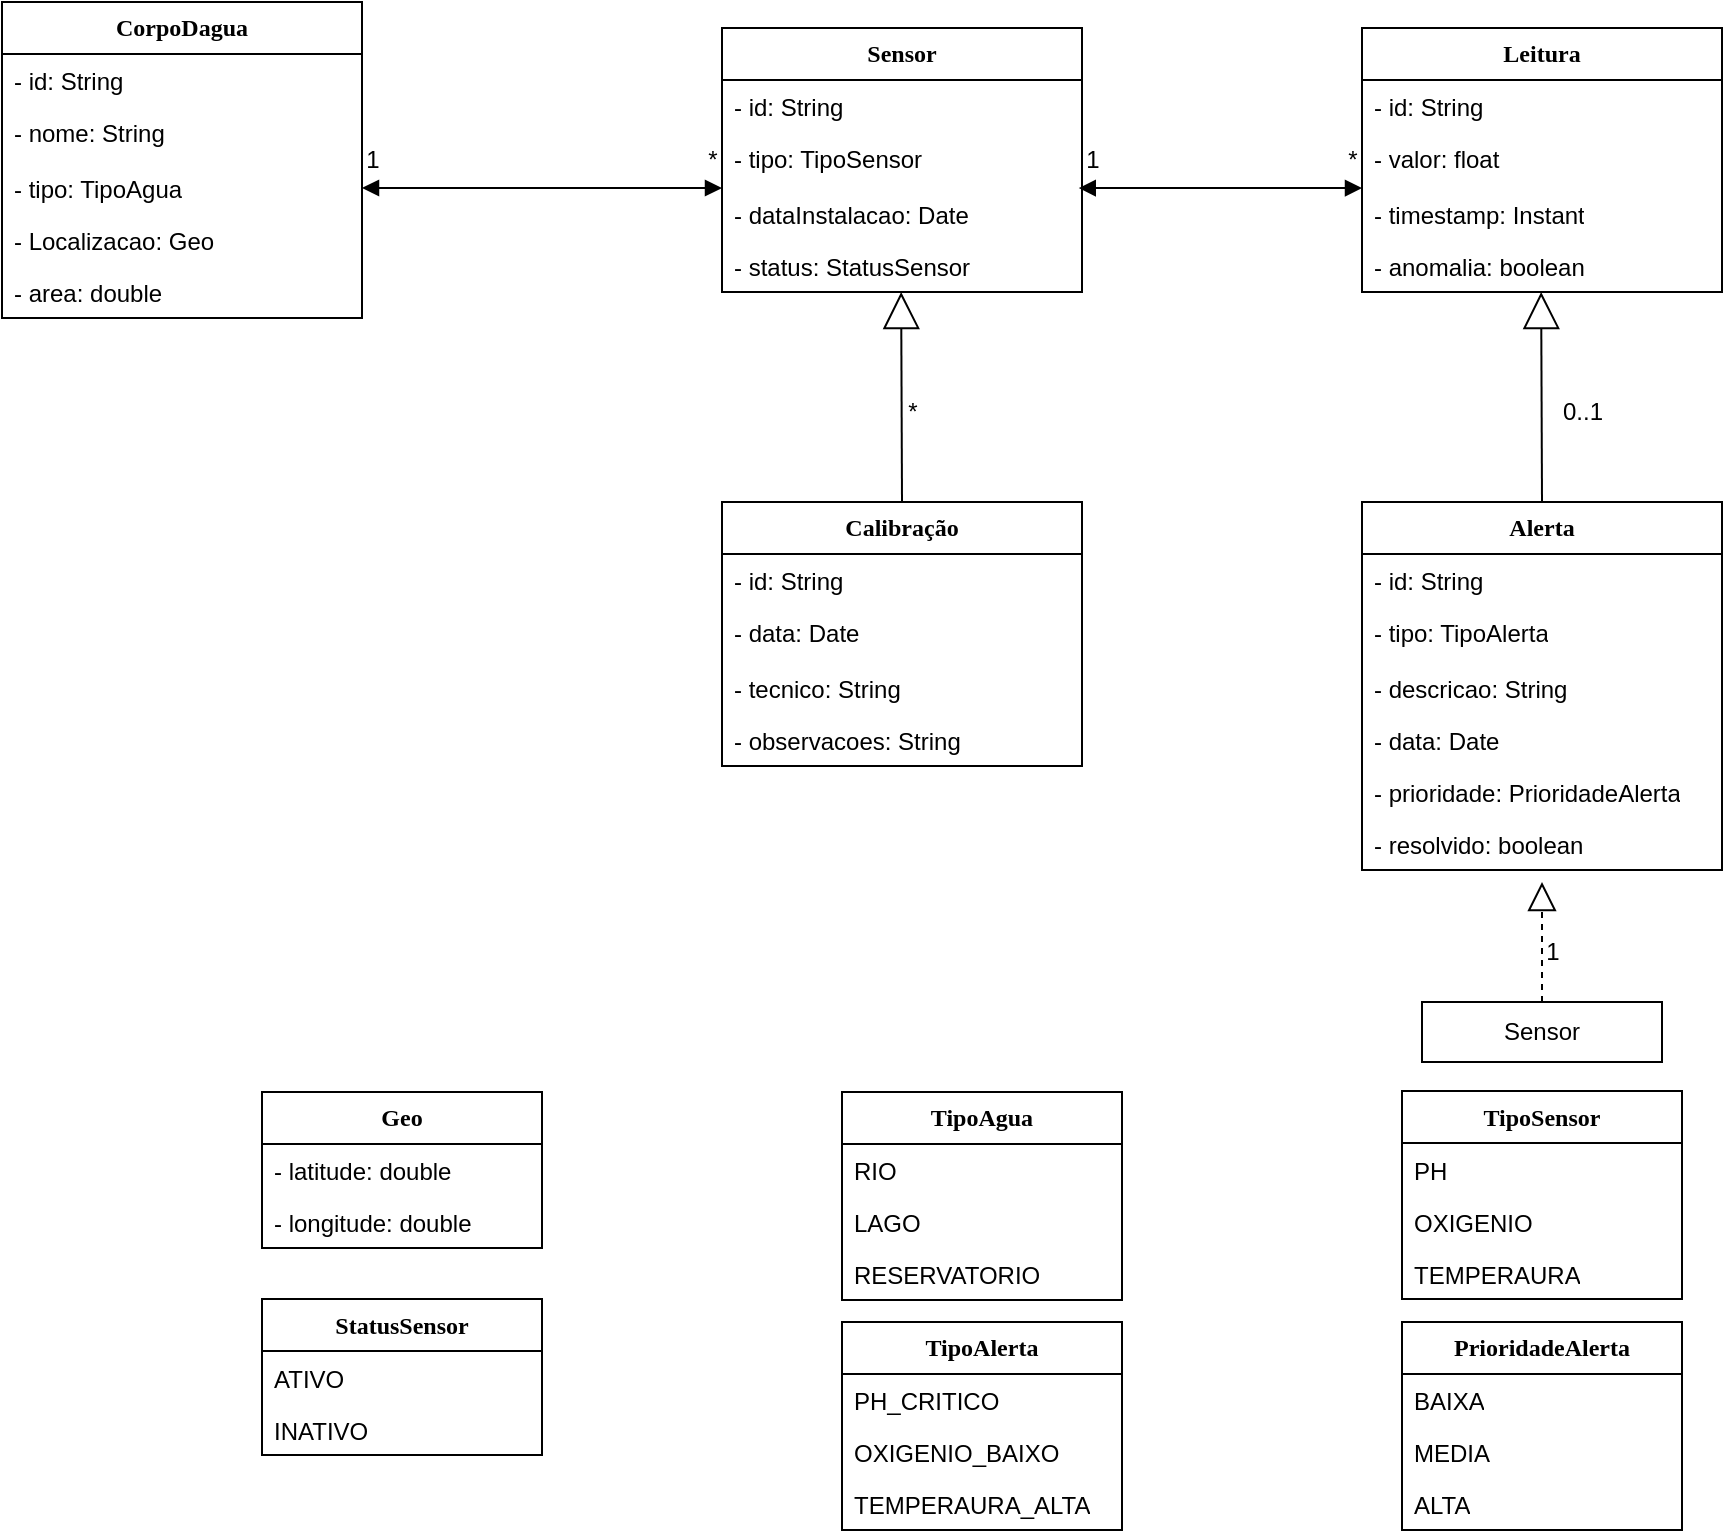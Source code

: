 <mxfile version="27.0.9">
  <diagram name="Página-1" id="DFL7sM-fsHMx-fEbeBFZ">
    <mxGraphModel dx="1246" dy="679" grid="1" gridSize="10" guides="1" tooltips="1" connect="1" arrows="1" fold="1" page="1" pageScale="1" pageWidth="827" pageHeight="1169" background="#ffffff" math="0" shadow="0">
      <root>
        <mxCell id="0" />
        <mxCell id="1" parent="0" />
        <mxCell id="tmJUP3bk9aC3rEKb4qL1-5" value="&lt;b&gt;CorpoDagua&lt;/b&gt;" style="swimlane;fontStyle=0;childLayout=stackLayout;horizontal=1;startSize=26;fillColor=none;horizontalStack=0;resizeParent=1;resizeParentMax=0;resizeLast=0;collapsible=1;marginBottom=0;whiteSpace=wrap;html=1;fontFamily=Georgia;" vertex="1" parent="1">
          <mxGeometry x="40" y="40" width="180" height="158" as="geometry" />
        </mxCell>
        <mxCell id="tmJUP3bk9aC3rEKb4qL1-6" value="- id: String" style="text;strokeColor=none;fillColor=none;align=left;verticalAlign=top;spacingLeft=4;spacingRight=4;overflow=hidden;rotatable=0;points=[[0,0.5],[1,0.5]];portConstraint=eastwest;whiteSpace=wrap;html=1;" vertex="1" parent="tmJUP3bk9aC3rEKb4qL1-5">
          <mxGeometry y="26" width="180" height="26" as="geometry" />
        </mxCell>
        <mxCell id="tmJUP3bk9aC3rEKb4qL1-7" value="- nome: String" style="text;strokeColor=none;fillColor=none;align=left;verticalAlign=top;spacingLeft=4;spacingRight=4;overflow=hidden;rotatable=0;points=[[0,0.5],[1,0.5]];portConstraint=eastwest;whiteSpace=wrap;html=1;" vertex="1" parent="tmJUP3bk9aC3rEKb4qL1-5">
          <mxGeometry y="52" width="180" height="28" as="geometry" />
        </mxCell>
        <mxCell id="tmJUP3bk9aC3rEKb4qL1-8" value="- tipo: TipoAgua" style="text;strokeColor=none;fillColor=none;align=left;verticalAlign=top;spacingLeft=4;spacingRight=4;overflow=hidden;rotatable=0;points=[[0,0.5],[1,0.5]];portConstraint=eastwest;whiteSpace=wrap;html=1;" vertex="1" parent="tmJUP3bk9aC3rEKb4qL1-5">
          <mxGeometry y="80" width="180" height="26" as="geometry" />
        </mxCell>
        <mxCell id="tmJUP3bk9aC3rEKb4qL1-12" value="- Localizacao: Geo" style="text;strokeColor=none;fillColor=none;align=left;verticalAlign=top;spacingLeft=4;spacingRight=4;overflow=hidden;rotatable=0;points=[[0,0.5],[1,0.5]];portConstraint=eastwest;whiteSpace=wrap;html=1;" vertex="1" parent="tmJUP3bk9aC3rEKb4qL1-5">
          <mxGeometry y="106" width="180" height="26" as="geometry" />
        </mxCell>
        <mxCell id="tmJUP3bk9aC3rEKb4qL1-13" value="- area: double" style="text;strokeColor=none;fillColor=none;align=left;verticalAlign=top;spacingLeft=4;spacingRight=4;overflow=hidden;rotatable=0;points=[[0,0.5],[1,0.5]];portConstraint=eastwest;whiteSpace=wrap;html=1;" vertex="1" parent="tmJUP3bk9aC3rEKb4qL1-5">
          <mxGeometry y="132" width="180" height="26" as="geometry" />
        </mxCell>
        <mxCell id="tmJUP3bk9aC3rEKb4qL1-15" value="" style="endArrow=block;startArrow=block;endFill=1;startFill=1;html=1;rounded=0;" edge="1" parent="1">
          <mxGeometry x="0.893" y="13" width="160" relative="1" as="geometry">
            <mxPoint x="220" y="133" as="sourcePoint" />
            <mxPoint x="400" y="133" as="targetPoint" />
            <mxPoint as="offset" />
          </mxGeometry>
        </mxCell>
        <mxCell id="tmJUP3bk9aC3rEKb4qL1-17" value="1" style="text;html=1;align=center;verticalAlign=middle;resizable=0;points=[];autosize=1;strokeColor=none;fillColor=none;" vertex="1" parent="1">
          <mxGeometry x="210" y="104" width="30" height="30" as="geometry" />
        </mxCell>
        <mxCell id="tmJUP3bk9aC3rEKb4qL1-18" value="*" style="text;html=1;align=center;verticalAlign=middle;resizable=0;points=[];autosize=1;strokeColor=none;fillColor=none;" vertex="1" parent="1">
          <mxGeometry x="380" y="104" width="30" height="30" as="geometry" />
        </mxCell>
        <mxCell id="tmJUP3bk9aC3rEKb4qL1-23" value="&lt;b&gt;Sensor&lt;/b&gt;" style="swimlane;fontStyle=0;childLayout=stackLayout;horizontal=1;startSize=26;fillColor=none;horizontalStack=0;resizeParent=1;resizeParentMax=0;resizeLast=0;collapsible=1;marginBottom=0;whiteSpace=wrap;html=1;fontFamily=Georgia;" vertex="1" parent="1">
          <mxGeometry x="400" y="53" width="180" height="132" as="geometry">
            <mxRectangle x="400" y="53" width="80" height="30" as="alternateBounds" />
          </mxGeometry>
        </mxCell>
        <mxCell id="tmJUP3bk9aC3rEKb4qL1-24" value="- id: String" style="text;strokeColor=none;fillColor=none;align=left;verticalAlign=top;spacingLeft=4;spacingRight=4;overflow=hidden;rotatable=0;points=[[0,0.5],[1,0.5]];portConstraint=eastwest;whiteSpace=wrap;html=1;" vertex="1" parent="tmJUP3bk9aC3rEKb4qL1-23">
          <mxGeometry y="26" width="180" height="26" as="geometry" />
        </mxCell>
        <mxCell id="tmJUP3bk9aC3rEKb4qL1-25" value="- tipo: TipoSensor" style="text;strokeColor=none;fillColor=none;align=left;verticalAlign=top;spacingLeft=4;spacingRight=4;overflow=hidden;rotatable=0;points=[[0,0.5],[1,0.5]];portConstraint=eastwest;whiteSpace=wrap;html=1;" vertex="1" parent="tmJUP3bk9aC3rEKb4qL1-23">
          <mxGeometry y="52" width="180" height="28" as="geometry" />
        </mxCell>
        <mxCell id="tmJUP3bk9aC3rEKb4qL1-39" value="" style="endArrow=block;startArrow=block;endFill=1;startFill=1;html=1;rounded=0;exitX=0.991;exitY=1.002;exitDx=0;exitDy=0;exitPerimeter=0;" edge="1" parent="tmJUP3bk9aC3rEKb4qL1-23" source="tmJUP3bk9aC3rEKb4qL1-25">
          <mxGeometry x="0.893" y="13" width="160" relative="1" as="geometry">
            <mxPoint x="140" y="80" as="sourcePoint" />
            <mxPoint x="320" y="80" as="targetPoint" />
            <mxPoint as="offset" />
          </mxGeometry>
        </mxCell>
        <mxCell id="tmJUP3bk9aC3rEKb4qL1-26" value="- dataInstalacao: Date" style="text;strokeColor=none;fillColor=none;align=left;verticalAlign=top;spacingLeft=4;spacingRight=4;overflow=hidden;rotatable=0;points=[[0,0.5],[1,0.5]];portConstraint=eastwest;whiteSpace=wrap;html=1;" vertex="1" parent="tmJUP3bk9aC3rEKb4qL1-23">
          <mxGeometry y="80" width="180" height="26" as="geometry" />
        </mxCell>
        <mxCell id="tmJUP3bk9aC3rEKb4qL1-27" value="- status: StatusSensor" style="text;strokeColor=none;fillColor=none;align=left;verticalAlign=top;spacingLeft=4;spacingRight=4;overflow=hidden;rotatable=0;points=[[0,0.5],[1,0.5]];portConstraint=eastwest;whiteSpace=wrap;html=1;" vertex="1" parent="tmJUP3bk9aC3rEKb4qL1-23">
          <mxGeometry y="106" width="180" height="26" as="geometry" />
        </mxCell>
        <mxCell id="tmJUP3bk9aC3rEKb4qL1-30" value="&lt;b&gt;Leitura&lt;/b&gt;" style="swimlane;fontStyle=0;childLayout=stackLayout;horizontal=1;startSize=26;fillColor=none;horizontalStack=0;resizeParent=1;resizeParentMax=0;resizeLast=0;collapsible=1;marginBottom=0;whiteSpace=wrap;html=1;fontFamily=Georgia;" vertex="1" parent="1">
          <mxGeometry x="720" y="53" width="180" height="132" as="geometry" />
        </mxCell>
        <mxCell id="tmJUP3bk9aC3rEKb4qL1-31" value="- id: String" style="text;strokeColor=none;fillColor=none;align=left;verticalAlign=top;spacingLeft=4;spacingRight=4;overflow=hidden;rotatable=0;points=[[0,0.5],[1,0.5]];portConstraint=eastwest;whiteSpace=wrap;html=1;" vertex="1" parent="tmJUP3bk9aC3rEKb4qL1-30">
          <mxGeometry y="26" width="180" height="26" as="geometry" />
        </mxCell>
        <mxCell id="tmJUP3bk9aC3rEKb4qL1-32" value="- valor: float" style="text;strokeColor=none;fillColor=none;align=left;verticalAlign=top;spacingLeft=4;spacingRight=4;overflow=hidden;rotatable=0;points=[[0,0.5],[1,0.5]];portConstraint=eastwest;whiteSpace=wrap;html=1;" vertex="1" parent="tmJUP3bk9aC3rEKb4qL1-30">
          <mxGeometry y="52" width="180" height="28" as="geometry" />
        </mxCell>
        <mxCell id="tmJUP3bk9aC3rEKb4qL1-33" value="- timestamp: Instant" style="text;strokeColor=none;fillColor=none;align=left;verticalAlign=top;spacingLeft=4;spacingRight=4;overflow=hidden;rotatable=0;points=[[0,0.5],[1,0.5]];portConstraint=eastwest;whiteSpace=wrap;html=1;" vertex="1" parent="tmJUP3bk9aC3rEKb4qL1-30">
          <mxGeometry y="80" width="180" height="26" as="geometry" />
        </mxCell>
        <mxCell id="tmJUP3bk9aC3rEKb4qL1-34" value="- anomalia: boolean" style="text;strokeColor=none;fillColor=none;align=left;verticalAlign=top;spacingLeft=4;spacingRight=4;overflow=hidden;rotatable=0;points=[[0,0.5],[1,0.5]];portConstraint=eastwest;whiteSpace=wrap;html=1;" vertex="1" parent="tmJUP3bk9aC3rEKb4qL1-30">
          <mxGeometry y="106" width="180" height="26" as="geometry" />
        </mxCell>
        <mxCell id="tmJUP3bk9aC3rEKb4qL1-36" value="*" style="text;html=1;align=center;verticalAlign=middle;resizable=0;points=[];autosize=1;strokeColor=none;fillColor=none;" vertex="1" parent="1">
          <mxGeometry x="700" y="104" width="30" height="30" as="geometry" />
        </mxCell>
        <mxCell id="tmJUP3bk9aC3rEKb4qL1-35" value="1" style="text;html=1;align=center;verticalAlign=middle;resizable=0;points=[];autosize=1;strokeColor=none;fillColor=none;" vertex="1" parent="1">
          <mxGeometry x="570" y="104" width="30" height="30" as="geometry" />
        </mxCell>
        <mxCell id="tmJUP3bk9aC3rEKb4qL1-40" value="" style="endArrow=block;endSize=16;endFill=0;html=1;rounded=0;" edge="1" parent="1">
          <mxGeometry width="160" relative="1" as="geometry">
            <mxPoint x="490" y="290" as="sourcePoint" />
            <mxPoint x="489.58" y="185" as="targetPoint" />
          </mxGeometry>
        </mxCell>
        <mxCell id="tmJUP3bk9aC3rEKb4qL1-41" value="&lt;b&gt;Calibração&lt;/b&gt;" style="swimlane;fontStyle=0;childLayout=stackLayout;horizontal=1;startSize=26;fillColor=none;horizontalStack=0;resizeParent=1;resizeParentMax=0;resizeLast=0;collapsible=1;marginBottom=0;whiteSpace=wrap;html=1;fontFamily=Georgia;" vertex="1" parent="1">
          <mxGeometry x="400" y="290" width="180" height="132" as="geometry">
            <mxRectangle x="400" y="53" width="80" height="30" as="alternateBounds" />
          </mxGeometry>
        </mxCell>
        <mxCell id="tmJUP3bk9aC3rEKb4qL1-42" value="- id: String" style="text;strokeColor=none;fillColor=none;align=left;verticalAlign=top;spacingLeft=4;spacingRight=4;overflow=hidden;rotatable=0;points=[[0,0.5],[1,0.5]];portConstraint=eastwest;whiteSpace=wrap;html=1;" vertex="1" parent="tmJUP3bk9aC3rEKb4qL1-41">
          <mxGeometry y="26" width="180" height="26" as="geometry" />
        </mxCell>
        <mxCell id="tmJUP3bk9aC3rEKb4qL1-43" value="- data: Date" style="text;strokeColor=none;fillColor=none;align=left;verticalAlign=top;spacingLeft=4;spacingRight=4;overflow=hidden;rotatable=0;points=[[0,0.5],[1,0.5]];portConstraint=eastwest;whiteSpace=wrap;html=1;" vertex="1" parent="tmJUP3bk9aC3rEKb4qL1-41">
          <mxGeometry y="52" width="180" height="28" as="geometry" />
        </mxCell>
        <mxCell id="tmJUP3bk9aC3rEKb4qL1-45" value="- tecnico: String" style="text;strokeColor=none;fillColor=none;align=left;verticalAlign=top;spacingLeft=4;spacingRight=4;overflow=hidden;rotatable=0;points=[[0,0.5],[1,0.5]];portConstraint=eastwest;whiteSpace=wrap;html=1;" vertex="1" parent="tmJUP3bk9aC3rEKb4qL1-41">
          <mxGeometry y="80" width="180" height="26" as="geometry" />
        </mxCell>
        <mxCell id="tmJUP3bk9aC3rEKb4qL1-46" value="- observacoes: String" style="text;strokeColor=none;fillColor=none;align=left;verticalAlign=top;spacingLeft=4;spacingRight=4;overflow=hidden;rotatable=0;points=[[0,0.5],[1,0.5]];portConstraint=eastwest;whiteSpace=wrap;html=1;" vertex="1" parent="tmJUP3bk9aC3rEKb4qL1-41">
          <mxGeometry y="106" width="180" height="26" as="geometry" />
        </mxCell>
        <mxCell id="tmJUP3bk9aC3rEKb4qL1-47" value="*" style="text;html=1;align=center;verticalAlign=middle;resizable=0;points=[];autosize=1;strokeColor=none;fillColor=none;" vertex="1" parent="1">
          <mxGeometry x="480" y="230" width="30" height="30" as="geometry" />
        </mxCell>
        <mxCell id="tmJUP3bk9aC3rEKb4qL1-48" value="&lt;b&gt;Alerta&lt;/b&gt;" style="swimlane;fontStyle=0;childLayout=stackLayout;horizontal=1;startSize=26;fillColor=none;horizontalStack=0;resizeParent=1;resizeParentMax=0;resizeLast=0;collapsible=1;marginBottom=0;whiteSpace=wrap;html=1;fontFamily=Georgia;" vertex="1" parent="1">
          <mxGeometry x="720" y="290" width="180" height="184" as="geometry">
            <mxRectangle x="400" y="53" width="80" height="30" as="alternateBounds" />
          </mxGeometry>
        </mxCell>
        <mxCell id="tmJUP3bk9aC3rEKb4qL1-49" value="- id: String" style="text;strokeColor=none;fillColor=none;align=left;verticalAlign=top;spacingLeft=4;spacingRight=4;overflow=hidden;rotatable=0;points=[[0,0.5],[1,0.5]];portConstraint=eastwest;whiteSpace=wrap;html=1;" vertex="1" parent="tmJUP3bk9aC3rEKb4qL1-48">
          <mxGeometry y="26" width="180" height="26" as="geometry" />
        </mxCell>
        <mxCell id="tmJUP3bk9aC3rEKb4qL1-50" value="- tipo: TipoAlerta" style="text;strokeColor=none;fillColor=none;align=left;verticalAlign=top;spacingLeft=4;spacingRight=4;overflow=hidden;rotatable=0;points=[[0,0.5],[1,0.5]];portConstraint=eastwest;whiteSpace=wrap;html=1;" vertex="1" parent="tmJUP3bk9aC3rEKb4qL1-48">
          <mxGeometry y="52" width="180" height="28" as="geometry" />
        </mxCell>
        <mxCell id="tmJUP3bk9aC3rEKb4qL1-51" value="- descricao: String" style="text;strokeColor=none;fillColor=none;align=left;verticalAlign=top;spacingLeft=4;spacingRight=4;overflow=hidden;rotatable=0;points=[[0,0.5],[1,0.5]];portConstraint=eastwest;whiteSpace=wrap;html=1;" vertex="1" parent="tmJUP3bk9aC3rEKb4qL1-48">
          <mxGeometry y="80" width="180" height="26" as="geometry" />
        </mxCell>
        <mxCell id="tmJUP3bk9aC3rEKb4qL1-52" value="- data: Date" style="text;strokeColor=none;fillColor=none;align=left;verticalAlign=top;spacingLeft=4;spacingRight=4;overflow=hidden;rotatable=0;points=[[0,0.5],[1,0.5]];portConstraint=eastwest;whiteSpace=wrap;html=1;" vertex="1" parent="tmJUP3bk9aC3rEKb4qL1-48">
          <mxGeometry y="106" width="180" height="26" as="geometry" />
        </mxCell>
        <mxCell id="tmJUP3bk9aC3rEKb4qL1-55" value="- prioridade: PrioridadeAlerta" style="text;strokeColor=none;fillColor=none;align=left;verticalAlign=top;spacingLeft=4;spacingRight=4;overflow=hidden;rotatable=0;points=[[0,0.5],[1,0.5]];portConstraint=eastwest;whiteSpace=wrap;html=1;" vertex="1" parent="tmJUP3bk9aC3rEKb4qL1-48">
          <mxGeometry y="132" width="180" height="26" as="geometry" />
        </mxCell>
        <mxCell id="tmJUP3bk9aC3rEKb4qL1-56" value="- resolvido: boolean" style="text;strokeColor=none;fillColor=none;align=left;verticalAlign=top;spacingLeft=4;spacingRight=4;overflow=hidden;rotatable=0;points=[[0,0.5],[1,0.5]];portConstraint=eastwest;whiteSpace=wrap;html=1;" vertex="1" parent="tmJUP3bk9aC3rEKb4qL1-48">
          <mxGeometry y="158" width="180" height="26" as="geometry" />
        </mxCell>
        <mxCell id="tmJUP3bk9aC3rEKb4qL1-53" value="" style="endArrow=block;endSize=16;endFill=0;html=1;rounded=0;" edge="1" parent="1">
          <mxGeometry width="160" relative="1" as="geometry">
            <mxPoint x="810.0" y="290" as="sourcePoint" />
            <mxPoint x="809.58" y="185" as="targetPoint" />
          </mxGeometry>
        </mxCell>
        <mxCell id="tmJUP3bk9aC3rEKb4qL1-54" value="0..1" style="text;html=1;align=center;verticalAlign=middle;resizable=0;points=[];autosize=1;strokeColor=none;fillColor=none;" vertex="1" parent="1">
          <mxGeometry x="810" y="230" width="40" height="30" as="geometry" />
        </mxCell>
        <mxCell id="tmJUP3bk9aC3rEKb4qL1-57" value="" style="endArrow=block;dashed=1;endFill=0;endSize=12;html=1;rounded=0;" edge="1" parent="1">
          <mxGeometry width="160" relative="1" as="geometry">
            <mxPoint x="810" y="540" as="sourcePoint" />
            <mxPoint x="810" y="480" as="targetPoint" />
          </mxGeometry>
        </mxCell>
        <mxCell id="tmJUP3bk9aC3rEKb4qL1-58" value="1" style="text;html=1;align=center;verticalAlign=middle;resizable=0;points=[];autosize=1;strokeColor=none;fillColor=none;" vertex="1" parent="1">
          <mxGeometry x="800" y="500" width="30" height="30" as="geometry" />
        </mxCell>
        <mxCell id="tmJUP3bk9aC3rEKb4qL1-60" value="Sensor" style="rounded=0;whiteSpace=wrap;html=1;" vertex="1" parent="1">
          <mxGeometry x="750" y="540" width="120" height="30" as="geometry" />
        </mxCell>
        <mxCell id="tmJUP3bk9aC3rEKb4qL1-61" value="&lt;b&gt;&lt;font face=&quot;Georgia&quot;&gt;TipoSensor&lt;/font&gt;&lt;/b&gt;" style="swimlane;fontStyle=0;childLayout=stackLayout;horizontal=1;startSize=26;fillColor=none;horizontalStack=0;resizeParent=1;resizeParentMax=0;resizeLast=0;collapsible=1;marginBottom=0;whiteSpace=wrap;html=1;" vertex="1" parent="1">
          <mxGeometry x="740" y="584.5" width="140" height="104" as="geometry" />
        </mxCell>
        <mxCell id="tmJUP3bk9aC3rEKb4qL1-62" value="PH" style="text;strokeColor=none;fillColor=none;align=left;verticalAlign=top;spacingLeft=4;spacingRight=4;overflow=hidden;rotatable=0;points=[[0,0.5],[1,0.5]];portConstraint=eastwest;whiteSpace=wrap;html=1;" vertex="1" parent="tmJUP3bk9aC3rEKb4qL1-61">
          <mxGeometry y="26" width="140" height="26" as="geometry" />
        </mxCell>
        <mxCell id="tmJUP3bk9aC3rEKb4qL1-63" value="OXIGENIO" style="text;strokeColor=none;fillColor=none;align=left;verticalAlign=top;spacingLeft=4;spacingRight=4;overflow=hidden;rotatable=0;points=[[0,0.5],[1,0.5]];portConstraint=eastwest;whiteSpace=wrap;html=1;" vertex="1" parent="tmJUP3bk9aC3rEKb4qL1-61">
          <mxGeometry y="52" width="140" height="26" as="geometry" />
        </mxCell>
        <mxCell id="tmJUP3bk9aC3rEKb4qL1-64" value="TEMPERAURA" style="text;strokeColor=none;fillColor=none;align=left;verticalAlign=top;spacingLeft=4;spacingRight=4;overflow=hidden;rotatable=0;points=[[0,0.5],[1,0.5]];portConstraint=eastwest;whiteSpace=wrap;html=1;" vertex="1" parent="tmJUP3bk9aC3rEKb4qL1-61">
          <mxGeometry y="78" width="140" height="26" as="geometry" />
        </mxCell>
        <mxCell id="tmJUP3bk9aC3rEKb4qL1-65" value="&lt;font face=&quot;Georgia&quot;&gt;&lt;b&gt;PrioridadeAlerta&lt;/b&gt;&lt;/font&gt;" style="swimlane;fontStyle=0;childLayout=stackLayout;horizontal=1;startSize=26;fillColor=none;horizontalStack=0;resizeParent=1;resizeParentMax=0;resizeLast=0;collapsible=1;marginBottom=0;whiteSpace=wrap;html=1;" vertex="1" parent="1">
          <mxGeometry x="740" y="700" width="140" height="104" as="geometry" />
        </mxCell>
        <mxCell id="tmJUP3bk9aC3rEKb4qL1-66" value="BAIXA" style="text;strokeColor=none;fillColor=none;align=left;verticalAlign=top;spacingLeft=4;spacingRight=4;overflow=hidden;rotatable=0;points=[[0,0.5],[1,0.5]];portConstraint=eastwest;whiteSpace=wrap;html=1;" vertex="1" parent="tmJUP3bk9aC3rEKb4qL1-65">
          <mxGeometry y="26" width="140" height="26" as="geometry" />
        </mxCell>
        <mxCell id="tmJUP3bk9aC3rEKb4qL1-67" value="MEDIA" style="text;strokeColor=none;fillColor=none;align=left;verticalAlign=top;spacingLeft=4;spacingRight=4;overflow=hidden;rotatable=0;points=[[0,0.5],[1,0.5]];portConstraint=eastwest;whiteSpace=wrap;html=1;" vertex="1" parent="tmJUP3bk9aC3rEKb4qL1-65">
          <mxGeometry y="52" width="140" height="26" as="geometry" />
        </mxCell>
        <mxCell id="tmJUP3bk9aC3rEKb4qL1-68" value="ALTA" style="text;strokeColor=none;fillColor=none;align=left;verticalAlign=top;spacingLeft=4;spacingRight=4;overflow=hidden;rotatable=0;points=[[0,0.5],[1,0.5]];portConstraint=eastwest;whiteSpace=wrap;html=1;" vertex="1" parent="tmJUP3bk9aC3rEKb4qL1-65">
          <mxGeometry y="78" width="140" height="26" as="geometry" />
        </mxCell>
        <mxCell id="tmJUP3bk9aC3rEKb4qL1-69" value="&lt;b&gt;&lt;font face=&quot;Georgia&quot;&gt;TipoAgua&lt;/font&gt;&lt;/b&gt;" style="swimlane;fontStyle=0;childLayout=stackLayout;horizontal=1;startSize=26;fillColor=none;horizontalStack=0;resizeParent=1;resizeParentMax=0;resizeLast=0;collapsible=1;marginBottom=0;whiteSpace=wrap;html=1;" vertex="1" parent="1">
          <mxGeometry x="460" y="585" width="140" height="104" as="geometry" />
        </mxCell>
        <mxCell id="tmJUP3bk9aC3rEKb4qL1-70" value="RIO" style="text;strokeColor=none;fillColor=none;align=left;verticalAlign=top;spacingLeft=4;spacingRight=4;overflow=hidden;rotatable=0;points=[[0,0.5],[1,0.5]];portConstraint=eastwest;whiteSpace=wrap;html=1;" vertex="1" parent="tmJUP3bk9aC3rEKb4qL1-69">
          <mxGeometry y="26" width="140" height="26" as="geometry" />
        </mxCell>
        <mxCell id="tmJUP3bk9aC3rEKb4qL1-71" value="LAGO" style="text;strokeColor=none;fillColor=none;align=left;verticalAlign=top;spacingLeft=4;spacingRight=4;overflow=hidden;rotatable=0;points=[[0,0.5],[1,0.5]];portConstraint=eastwest;whiteSpace=wrap;html=1;" vertex="1" parent="tmJUP3bk9aC3rEKb4qL1-69">
          <mxGeometry y="52" width="140" height="26" as="geometry" />
        </mxCell>
        <mxCell id="tmJUP3bk9aC3rEKb4qL1-72" value="RESERVATORIO" style="text;strokeColor=none;fillColor=none;align=left;verticalAlign=top;spacingLeft=4;spacingRight=4;overflow=hidden;rotatable=0;points=[[0,0.5],[1,0.5]];portConstraint=eastwest;whiteSpace=wrap;html=1;" vertex="1" parent="tmJUP3bk9aC3rEKb4qL1-69">
          <mxGeometry y="78" width="140" height="26" as="geometry" />
        </mxCell>
        <mxCell id="tmJUP3bk9aC3rEKb4qL1-73" value="&lt;font face=&quot;Georgia&quot;&gt;&lt;b&gt;TipoAlerta&lt;/b&gt;&lt;/font&gt;" style="swimlane;fontStyle=0;childLayout=stackLayout;horizontal=1;startSize=26;fillColor=none;horizontalStack=0;resizeParent=1;resizeParentMax=0;resizeLast=0;collapsible=1;marginBottom=0;whiteSpace=wrap;html=1;" vertex="1" parent="1">
          <mxGeometry x="460" y="700" width="140" height="104" as="geometry" />
        </mxCell>
        <mxCell id="tmJUP3bk9aC3rEKb4qL1-74" value="PH_CRITICO" style="text;strokeColor=none;fillColor=none;align=left;verticalAlign=top;spacingLeft=4;spacingRight=4;overflow=hidden;rotatable=0;points=[[0,0.5],[1,0.5]];portConstraint=eastwest;whiteSpace=wrap;html=1;" vertex="1" parent="tmJUP3bk9aC3rEKb4qL1-73">
          <mxGeometry y="26" width="140" height="26" as="geometry" />
        </mxCell>
        <mxCell id="tmJUP3bk9aC3rEKb4qL1-75" value="OXIGENIO_BAIXO" style="text;strokeColor=none;fillColor=none;align=left;verticalAlign=top;spacingLeft=4;spacingRight=4;overflow=hidden;rotatable=0;points=[[0,0.5],[1,0.5]];portConstraint=eastwest;whiteSpace=wrap;html=1;" vertex="1" parent="tmJUP3bk9aC3rEKb4qL1-73">
          <mxGeometry y="52" width="140" height="26" as="geometry" />
        </mxCell>
        <mxCell id="tmJUP3bk9aC3rEKb4qL1-76" value="TEMPERAURA_ALTA" style="text;strokeColor=none;fillColor=none;align=left;verticalAlign=top;spacingLeft=4;spacingRight=4;overflow=hidden;rotatable=0;points=[[0,0.5],[1,0.5]];portConstraint=eastwest;whiteSpace=wrap;html=1;" vertex="1" parent="tmJUP3bk9aC3rEKb4qL1-73">
          <mxGeometry y="78" width="140" height="26" as="geometry" />
        </mxCell>
        <mxCell id="tmJUP3bk9aC3rEKb4qL1-77" value="&lt;font face=&quot;Georgia&quot;&gt;&lt;b&gt;Geo&lt;/b&gt;&lt;/font&gt;" style="swimlane;fontStyle=0;childLayout=stackLayout;horizontal=1;startSize=26;fillColor=none;horizontalStack=0;resizeParent=1;resizeParentMax=0;resizeLast=0;collapsible=1;marginBottom=0;whiteSpace=wrap;html=1;" vertex="1" parent="1">
          <mxGeometry x="170" y="585" width="140" height="78" as="geometry" />
        </mxCell>
        <mxCell id="tmJUP3bk9aC3rEKb4qL1-78" value="- latitude: double" style="text;strokeColor=none;fillColor=none;align=left;verticalAlign=top;spacingLeft=4;spacingRight=4;overflow=hidden;rotatable=0;points=[[0,0.5],[1,0.5]];portConstraint=eastwest;whiteSpace=wrap;html=1;" vertex="1" parent="tmJUP3bk9aC3rEKb4qL1-77">
          <mxGeometry y="26" width="140" height="26" as="geometry" />
        </mxCell>
        <mxCell id="tmJUP3bk9aC3rEKb4qL1-79" value="- longitude: double" style="text;strokeColor=none;fillColor=none;align=left;verticalAlign=top;spacingLeft=4;spacingRight=4;overflow=hidden;rotatable=0;points=[[0,0.5],[1,0.5]];portConstraint=eastwest;whiteSpace=wrap;html=1;" vertex="1" parent="tmJUP3bk9aC3rEKb4qL1-77">
          <mxGeometry y="52" width="140" height="26" as="geometry" />
        </mxCell>
        <mxCell id="tmJUP3bk9aC3rEKb4qL1-81" value="&lt;font face=&quot;Georgia&quot;&gt;&lt;b&gt;StatusSensor&lt;/b&gt;&lt;/font&gt;" style="swimlane;fontStyle=0;childLayout=stackLayout;horizontal=1;startSize=26;fillColor=none;horizontalStack=0;resizeParent=1;resizeParentMax=0;resizeLast=0;collapsible=1;marginBottom=0;whiteSpace=wrap;html=1;" vertex="1" parent="1">
          <mxGeometry x="170" y="688.5" width="140" height="78" as="geometry" />
        </mxCell>
        <mxCell id="tmJUP3bk9aC3rEKb4qL1-82" value="ATIVO" style="text;strokeColor=none;fillColor=none;align=left;verticalAlign=top;spacingLeft=4;spacingRight=4;overflow=hidden;rotatable=0;points=[[0,0.5],[1,0.5]];portConstraint=eastwest;whiteSpace=wrap;html=1;" vertex="1" parent="tmJUP3bk9aC3rEKb4qL1-81">
          <mxGeometry y="26" width="140" height="26" as="geometry" />
        </mxCell>
        <mxCell id="tmJUP3bk9aC3rEKb4qL1-83" value="INATIVO" style="text;strokeColor=none;fillColor=none;align=left;verticalAlign=top;spacingLeft=4;spacingRight=4;overflow=hidden;rotatable=0;points=[[0,0.5],[1,0.5]];portConstraint=eastwest;whiteSpace=wrap;html=1;" vertex="1" parent="tmJUP3bk9aC3rEKb4qL1-81">
          <mxGeometry y="52" width="140" height="26" as="geometry" />
        </mxCell>
      </root>
    </mxGraphModel>
  </diagram>
</mxfile>
